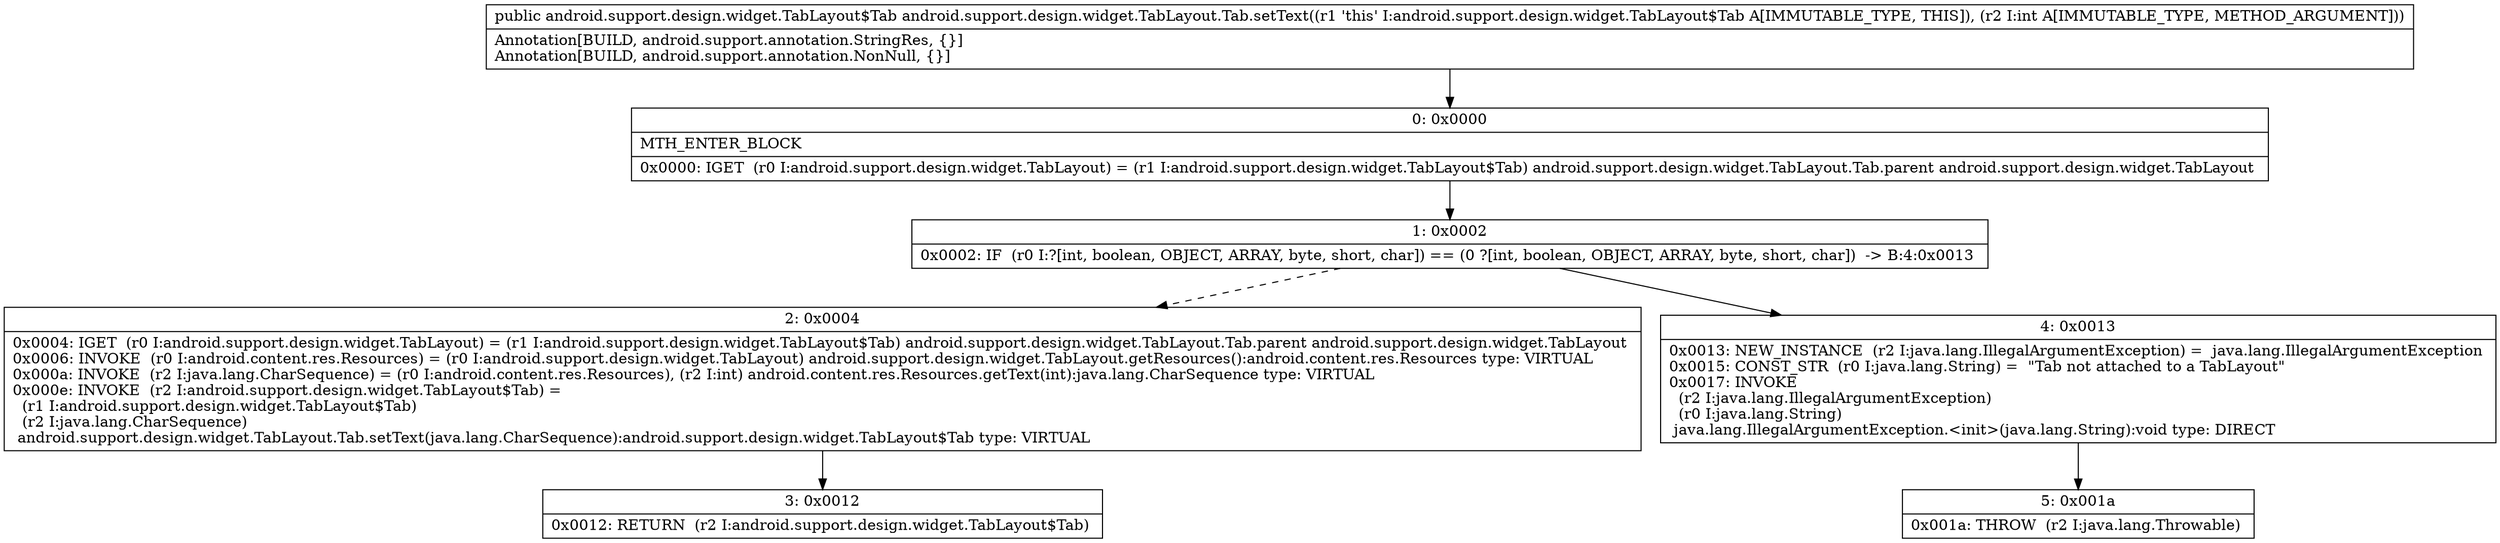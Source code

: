 digraph "CFG forandroid.support.design.widget.TabLayout.Tab.setText(I)Landroid\/support\/design\/widget\/TabLayout$Tab;" {
Node_0 [shape=record,label="{0\:\ 0x0000|MTH_ENTER_BLOCK\l|0x0000: IGET  (r0 I:android.support.design.widget.TabLayout) = (r1 I:android.support.design.widget.TabLayout$Tab) android.support.design.widget.TabLayout.Tab.parent android.support.design.widget.TabLayout \l}"];
Node_1 [shape=record,label="{1\:\ 0x0002|0x0002: IF  (r0 I:?[int, boolean, OBJECT, ARRAY, byte, short, char]) == (0 ?[int, boolean, OBJECT, ARRAY, byte, short, char])  \-\> B:4:0x0013 \l}"];
Node_2 [shape=record,label="{2\:\ 0x0004|0x0004: IGET  (r0 I:android.support.design.widget.TabLayout) = (r1 I:android.support.design.widget.TabLayout$Tab) android.support.design.widget.TabLayout.Tab.parent android.support.design.widget.TabLayout \l0x0006: INVOKE  (r0 I:android.content.res.Resources) = (r0 I:android.support.design.widget.TabLayout) android.support.design.widget.TabLayout.getResources():android.content.res.Resources type: VIRTUAL \l0x000a: INVOKE  (r2 I:java.lang.CharSequence) = (r0 I:android.content.res.Resources), (r2 I:int) android.content.res.Resources.getText(int):java.lang.CharSequence type: VIRTUAL \l0x000e: INVOKE  (r2 I:android.support.design.widget.TabLayout$Tab) = \l  (r1 I:android.support.design.widget.TabLayout$Tab)\l  (r2 I:java.lang.CharSequence)\l android.support.design.widget.TabLayout.Tab.setText(java.lang.CharSequence):android.support.design.widget.TabLayout$Tab type: VIRTUAL \l}"];
Node_3 [shape=record,label="{3\:\ 0x0012|0x0012: RETURN  (r2 I:android.support.design.widget.TabLayout$Tab) \l}"];
Node_4 [shape=record,label="{4\:\ 0x0013|0x0013: NEW_INSTANCE  (r2 I:java.lang.IllegalArgumentException) =  java.lang.IllegalArgumentException \l0x0015: CONST_STR  (r0 I:java.lang.String) =  \"Tab not attached to a TabLayout\" \l0x0017: INVOKE  \l  (r2 I:java.lang.IllegalArgumentException)\l  (r0 I:java.lang.String)\l java.lang.IllegalArgumentException.\<init\>(java.lang.String):void type: DIRECT \l}"];
Node_5 [shape=record,label="{5\:\ 0x001a|0x001a: THROW  (r2 I:java.lang.Throwable) \l}"];
MethodNode[shape=record,label="{public android.support.design.widget.TabLayout$Tab android.support.design.widget.TabLayout.Tab.setText((r1 'this' I:android.support.design.widget.TabLayout$Tab A[IMMUTABLE_TYPE, THIS]), (r2 I:int A[IMMUTABLE_TYPE, METHOD_ARGUMENT]))  | Annotation[BUILD, android.support.annotation.StringRes, \{\}]\lAnnotation[BUILD, android.support.annotation.NonNull, \{\}]\l}"];
MethodNode -> Node_0;
Node_0 -> Node_1;
Node_1 -> Node_2[style=dashed];
Node_1 -> Node_4;
Node_2 -> Node_3;
Node_4 -> Node_5;
}

